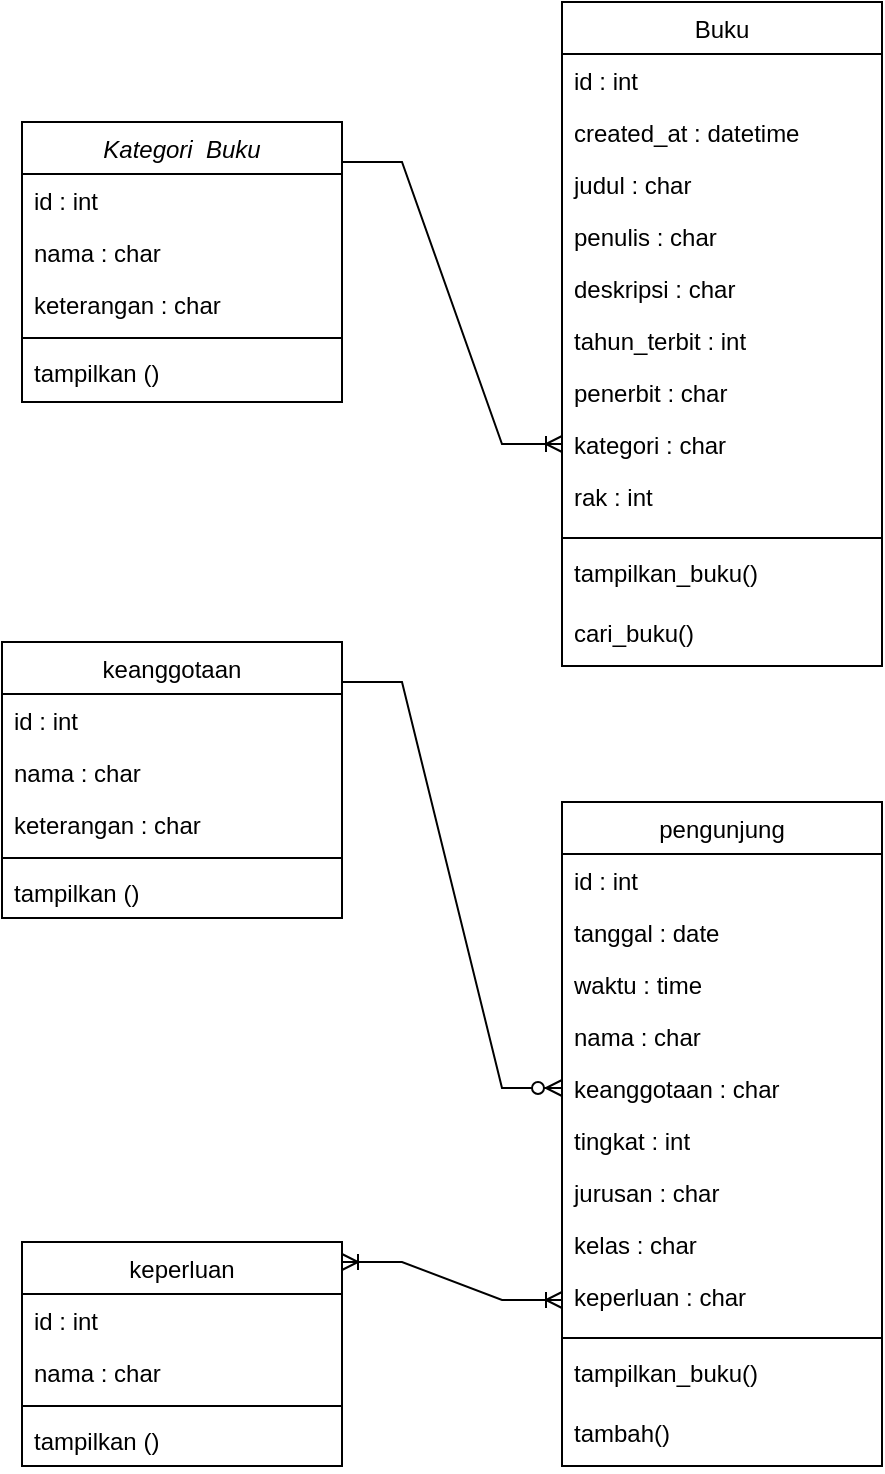 <mxfile version="23.1.1" type="github">
  <diagram id="C5RBs43oDa-KdzZeNtuy" name="Page-1">
    <mxGraphModel dx="1434" dy="772" grid="1" gridSize="10" guides="1" tooltips="1" connect="1" arrows="1" fold="1" page="1" pageScale="1" pageWidth="827" pageHeight="1169" math="0" shadow="0">
      <root>
        <mxCell id="WIyWlLk6GJQsqaUBKTNV-0" />
        <mxCell id="WIyWlLk6GJQsqaUBKTNV-1" parent="WIyWlLk6GJQsqaUBKTNV-0" />
        <mxCell id="oWflKn_Jc3KZTbdw1yR_-46" value="Kategori  Buku" style="swimlane;fontStyle=2;align=center;verticalAlign=top;childLayout=stackLayout;horizontal=1;startSize=26;horizontalStack=0;resizeParent=1;resizeLast=0;collapsible=1;marginBottom=0;rounded=0;shadow=0;strokeWidth=1;" vertex="1" parent="WIyWlLk6GJQsqaUBKTNV-1">
          <mxGeometry x="240" y="110" width="160" height="140" as="geometry">
            <mxRectangle x="230" y="140" width="160" height="26" as="alternateBounds" />
          </mxGeometry>
        </mxCell>
        <mxCell id="oWflKn_Jc3KZTbdw1yR_-47" value="id : int" style="text;align=left;verticalAlign=top;spacingLeft=4;spacingRight=4;overflow=hidden;rotatable=0;points=[[0,0.5],[1,0.5]];portConstraint=eastwest;" vertex="1" parent="oWflKn_Jc3KZTbdw1yR_-46">
          <mxGeometry y="26" width="160" height="26" as="geometry" />
        </mxCell>
        <mxCell id="oWflKn_Jc3KZTbdw1yR_-48" value="nama : char" style="text;align=left;verticalAlign=top;spacingLeft=4;spacingRight=4;overflow=hidden;rotatable=0;points=[[0,0.5],[1,0.5]];portConstraint=eastwest;rounded=0;shadow=0;html=0;" vertex="1" parent="oWflKn_Jc3KZTbdw1yR_-46">
          <mxGeometry y="52" width="160" height="26" as="geometry" />
        </mxCell>
        <mxCell id="oWflKn_Jc3KZTbdw1yR_-49" value="keterangan : char" style="text;align=left;verticalAlign=top;spacingLeft=4;spacingRight=4;overflow=hidden;rotatable=0;points=[[0,0.5],[1,0.5]];portConstraint=eastwest;rounded=0;shadow=0;html=0;" vertex="1" parent="oWflKn_Jc3KZTbdw1yR_-46">
          <mxGeometry y="78" width="160" height="26" as="geometry" />
        </mxCell>
        <mxCell id="oWflKn_Jc3KZTbdw1yR_-50" value="" style="line;html=1;strokeWidth=1;align=left;verticalAlign=middle;spacingTop=-1;spacingLeft=3;spacingRight=3;rotatable=0;labelPosition=right;points=[];portConstraint=eastwest;" vertex="1" parent="oWflKn_Jc3KZTbdw1yR_-46">
          <mxGeometry y="104" width="160" height="8" as="geometry" />
        </mxCell>
        <mxCell id="oWflKn_Jc3KZTbdw1yR_-51" value="tampilkan ()" style="text;align=left;verticalAlign=top;spacingLeft=4;spacingRight=4;overflow=hidden;rotatable=0;points=[[0,0.5],[1,0.5]];portConstraint=eastwest;" vertex="1" parent="oWflKn_Jc3KZTbdw1yR_-46">
          <mxGeometry y="112" width="160" height="26" as="geometry" />
        </mxCell>
        <mxCell id="oWflKn_Jc3KZTbdw1yR_-52" value="keanggotaan" style="swimlane;fontStyle=0;align=center;verticalAlign=top;childLayout=stackLayout;horizontal=1;startSize=26;horizontalStack=0;resizeParent=1;resizeLast=0;collapsible=1;marginBottom=0;rounded=0;shadow=0;strokeWidth=1;" vertex="1" parent="WIyWlLk6GJQsqaUBKTNV-1">
          <mxGeometry x="230" y="370" width="170" height="138" as="geometry">
            <mxRectangle x="130" y="380" width="160" height="26" as="alternateBounds" />
          </mxGeometry>
        </mxCell>
        <mxCell id="oWflKn_Jc3KZTbdw1yR_-53" value="id : int" style="text;align=left;verticalAlign=top;spacingLeft=4;spacingRight=4;overflow=hidden;rotatable=0;points=[[0,0.5],[1,0.5]];portConstraint=eastwest;" vertex="1" parent="oWflKn_Jc3KZTbdw1yR_-52">
          <mxGeometry y="26" width="170" height="26" as="geometry" />
        </mxCell>
        <mxCell id="oWflKn_Jc3KZTbdw1yR_-54" value="nama : char" style="text;align=left;verticalAlign=top;spacingLeft=4;spacingRight=4;overflow=hidden;rotatable=0;points=[[0,0.5],[1,0.5]];portConstraint=eastwest;rounded=0;shadow=0;html=0;" vertex="1" parent="oWflKn_Jc3KZTbdw1yR_-52">
          <mxGeometry y="52" width="170" height="26" as="geometry" />
        </mxCell>
        <mxCell id="oWflKn_Jc3KZTbdw1yR_-55" value="keterangan : char" style="text;align=left;verticalAlign=top;spacingLeft=4;spacingRight=4;overflow=hidden;rotatable=0;points=[[0,0.5],[1,0.5]];portConstraint=eastwest;rounded=0;shadow=0;html=0;" vertex="1" parent="oWflKn_Jc3KZTbdw1yR_-52">
          <mxGeometry y="78" width="170" height="26" as="geometry" />
        </mxCell>
        <mxCell id="oWflKn_Jc3KZTbdw1yR_-56" value="" style="line;html=1;strokeWidth=1;align=left;verticalAlign=middle;spacingTop=-1;spacingLeft=3;spacingRight=3;rotatable=0;labelPosition=right;points=[];portConstraint=eastwest;" vertex="1" parent="oWflKn_Jc3KZTbdw1yR_-52">
          <mxGeometry y="104" width="170" height="8" as="geometry" />
        </mxCell>
        <mxCell id="oWflKn_Jc3KZTbdw1yR_-57" value="tampilkan ()" style="text;align=left;verticalAlign=top;spacingLeft=4;spacingRight=4;overflow=hidden;rotatable=0;points=[[0,0.5],[1,0.5]];portConstraint=eastwest;" vertex="1" parent="oWflKn_Jc3KZTbdw1yR_-52">
          <mxGeometry y="112" width="170" height="26" as="geometry" />
        </mxCell>
        <mxCell id="oWflKn_Jc3KZTbdw1yR_-58" value="Buku" style="swimlane;fontStyle=0;align=center;verticalAlign=top;childLayout=stackLayout;horizontal=1;startSize=26;horizontalStack=0;resizeParent=1;resizeLast=0;collapsible=1;marginBottom=0;rounded=0;shadow=0;strokeWidth=1;" vertex="1" parent="WIyWlLk6GJQsqaUBKTNV-1">
          <mxGeometry x="510" y="50" width="160" height="332" as="geometry">
            <mxRectangle x="550" y="140" width="160" height="26" as="alternateBounds" />
          </mxGeometry>
        </mxCell>
        <mxCell id="oWflKn_Jc3KZTbdw1yR_-59" value="id : int" style="text;align=left;verticalAlign=top;spacingLeft=4;spacingRight=4;overflow=hidden;rotatable=0;points=[[0,0.5],[1,0.5]];portConstraint=eastwest;" vertex="1" parent="oWflKn_Jc3KZTbdw1yR_-58">
          <mxGeometry y="26" width="160" height="26" as="geometry" />
        </mxCell>
        <mxCell id="oWflKn_Jc3KZTbdw1yR_-60" value="created_at : datetime" style="text;align=left;verticalAlign=top;spacingLeft=4;spacingRight=4;overflow=hidden;rotatable=0;points=[[0,0.5],[1,0.5]];portConstraint=eastwest;rounded=0;shadow=0;html=0;" vertex="1" parent="oWflKn_Jc3KZTbdw1yR_-58">
          <mxGeometry y="52" width="160" height="26" as="geometry" />
        </mxCell>
        <mxCell id="oWflKn_Jc3KZTbdw1yR_-61" value="judul : char" style="text;align=left;verticalAlign=top;spacingLeft=4;spacingRight=4;overflow=hidden;rotatable=0;points=[[0,0.5],[1,0.5]];portConstraint=eastwest;rounded=0;shadow=0;html=0;" vertex="1" parent="oWflKn_Jc3KZTbdw1yR_-58">
          <mxGeometry y="78" width="160" height="26" as="geometry" />
        </mxCell>
        <mxCell id="oWflKn_Jc3KZTbdw1yR_-62" value="penulis : char" style="text;align=left;verticalAlign=top;spacingLeft=4;spacingRight=4;overflow=hidden;rotatable=0;points=[[0,0.5],[1,0.5]];portConstraint=eastwest;rounded=0;shadow=0;html=0;" vertex="1" parent="oWflKn_Jc3KZTbdw1yR_-58">
          <mxGeometry y="104" width="160" height="26" as="geometry" />
        </mxCell>
        <mxCell id="oWflKn_Jc3KZTbdw1yR_-63" value="deskripsi : char" style="text;align=left;verticalAlign=top;spacingLeft=4;spacingRight=4;overflow=hidden;rotatable=0;points=[[0,0.5],[1,0.5]];portConstraint=eastwest;rounded=0;shadow=0;html=0;" vertex="1" parent="oWflKn_Jc3KZTbdw1yR_-58">
          <mxGeometry y="130" width="160" height="26" as="geometry" />
        </mxCell>
        <mxCell id="oWflKn_Jc3KZTbdw1yR_-64" value="tahun_terbit : int" style="text;align=left;verticalAlign=top;spacingLeft=4;spacingRight=4;overflow=hidden;rotatable=0;points=[[0,0.5],[1,0.5]];portConstraint=eastwest;" vertex="1" parent="oWflKn_Jc3KZTbdw1yR_-58">
          <mxGeometry y="156" width="160" height="26" as="geometry" />
        </mxCell>
        <mxCell id="oWflKn_Jc3KZTbdw1yR_-65" value="penerbit : char" style="text;align=left;verticalAlign=top;spacingLeft=4;spacingRight=4;overflow=hidden;rotatable=0;points=[[0,0.5],[1,0.5]];portConstraint=eastwest;" vertex="1" parent="oWflKn_Jc3KZTbdw1yR_-58">
          <mxGeometry y="182" width="160" height="26" as="geometry" />
        </mxCell>
        <mxCell id="oWflKn_Jc3KZTbdw1yR_-66" value="kategori : char" style="text;align=left;verticalAlign=top;spacingLeft=4;spacingRight=4;overflow=hidden;rotatable=0;points=[[0,0.5],[1,0.5]];portConstraint=eastwest;" vertex="1" parent="oWflKn_Jc3KZTbdw1yR_-58">
          <mxGeometry y="208" width="160" height="26" as="geometry" />
        </mxCell>
        <mxCell id="oWflKn_Jc3KZTbdw1yR_-67" value="rak : int" style="text;align=left;verticalAlign=top;spacingLeft=4;spacingRight=4;overflow=hidden;rotatable=0;points=[[0,0.5],[1,0.5]];portConstraint=eastwest;" vertex="1" parent="oWflKn_Jc3KZTbdw1yR_-58">
          <mxGeometry y="234" width="160" height="30" as="geometry" />
        </mxCell>
        <mxCell id="oWflKn_Jc3KZTbdw1yR_-68" value="" style="line;html=1;strokeWidth=1;align=left;verticalAlign=middle;spacingTop=-1;spacingLeft=3;spacingRight=3;rotatable=0;labelPosition=right;points=[];portConstraint=eastwest;" vertex="1" parent="oWflKn_Jc3KZTbdw1yR_-58">
          <mxGeometry y="264" width="160" height="8" as="geometry" />
        </mxCell>
        <mxCell id="oWflKn_Jc3KZTbdw1yR_-69" value="tampilkan_buku()" style="text;align=left;verticalAlign=top;spacingLeft=4;spacingRight=4;overflow=hidden;rotatable=0;points=[[0,0.5],[1,0.5]];portConstraint=eastwest;" vertex="1" parent="oWflKn_Jc3KZTbdw1yR_-58">
          <mxGeometry y="272" width="160" height="30" as="geometry" />
        </mxCell>
        <mxCell id="oWflKn_Jc3KZTbdw1yR_-70" value="cari_buku()" style="text;align=left;verticalAlign=top;spacingLeft=4;spacingRight=4;overflow=hidden;rotatable=0;points=[[0,0.5],[1,0.5]];portConstraint=eastwest;" vertex="1" parent="oWflKn_Jc3KZTbdw1yR_-58">
          <mxGeometry y="302" width="160" height="30" as="geometry" />
        </mxCell>
        <mxCell id="oWflKn_Jc3KZTbdw1yR_-71" value="keperluan" style="swimlane;fontStyle=0;align=center;verticalAlign=top;childLayout=stackLayout;horizontal=1;startSize=26;horizontalStack=0;resizeParent=1;resizeLast=0;collapsible=1;marginBottom=0;rounded=0;shadow=0;strokeWidth=1;" vertex="1" parent="WIyWlLk6GJQsqaUBKTNV-1">
          <mxGeometry x="240" y="670" width="160" height="112" as="geometry">
            <mxRectangle x="130" y="380" width="160" height="26" as="alternateBounds" />
          </mxGeometry>
        </mxCell>
        <mxCell id="oWflKn_Jc3KZTbdw1yR_-72" value="id : int" style="text;align=left;verticalAlign=top;spacingLeft=4;spacingRight=4;overflow=hidden;rotatable=0;points=[[0,0.5],[1,0.5]];portConstraint=eastwest;" vertex="1" parent="oWflKn_Jc3KZTbdw1yR_-71">
          <mxGeometry y="26" width="160" height="26" as="geometry" />
        </mxCell>
        <mxCell id="oWflKn_Jc3KZTbdw1yR_-73" value="nama : char" style="text;align=left;verticalAlign=top;spacingLeft=4;spacingRight=4;overflow=hidden;rotatable=0;points=[[0,0.5],[1,0.5]];portConstraint=eastwest;rounded=0;shadow=0;html=0;" vertex="1" parent="oWflKn_Jc3KZTbdw1yR_-71">
          <mxGeometry y="52" width="160" height="26" as="geometry" />
        </mxCell>
        <mxCell id="oWflKn_Jc3KZTbdw1yR_-74" value="" style="line;html=1;strokeWidth=1;align=left;verticalAlign=middle;spacingTop=-1;spacingLeft=3;spacingRight=3;rotatable=0;labelPosition=right;points=[];portConstraint=eastwest;" vertex="1" parent="oWflKn_Jc3KZTbdw1yR_-71">
          <mxGeometry y="78" width="160" height="8" as="geometry" />
        </mxCell>
        <mxCell id="oWflKn_Jc3KZTbdw1yR_-75" value="tampilkan ()" style="text;align=left;verticalAlign=top;spacingLeft=4;spacingRight=4;overflow=hidden;rotatable=0;points=[[0,0.5],[1,0.5]];portConstraint=eastwest;" vertex="1" parent="oWflKn_Jc3KZTbdw1yR_-71">
          <mxGeometry y="86" width="160" height="26" as="geometry" />
        </mxCell>
        <mxCell id="oWflKn_Jc3KZTbdw1yR_-76" value="pengunjung" style="swimlane;fontStyle=0;align=center;verticalAlign=top;childLayout=stackLayout;horizontal=1;startSize=26;horizontalStack=0;resizeParent=1;resizeLast=0;collapsible=1;marginBottom=0;rounded=0;shadow=0;strokeWidth=1;" vertex="1" parent="WIyWlLk6GJQsqaUBKTNV-1">
          <mxGeometry x="510" y="450" width="160" height="332" as="geometry">
            <mxRectangle x="550" y="140" width="160" height="26" as="alternateBounds" />
          </mxGeometry>
        </mxCell>
        <mxCell id="oWflKn_Jc3KZTbdw1yR_-77" value="id : int" style="text;align=left;verticalAlign=top;spacingLeft=4;spacingRight=4;overflow=hidden;rotatable=0;points=[[0,0.5],[1,0.5]];portConstraint=eastwest;" vertex="1" parent="oWflKn_Jc3KZTbdw1yR_-76">
          <mxGeometry y="26" width="160" height="26" as="geometry" />
        </mxCell>
        <mxCell id="oWflKn_Jc3KZTbdw1yR_-78" value="tanggal : date" style="text;align=left;verticalAlign=top;spacingLeft=4;spacingRight=4;overflow=hidden;rotatable=0;points=[[0,0.5],[1,0.5]];portConstraint=eastwest;rounded=0;shadow=0;html=0;" vertex="1" parent="oWflKn_Jc3KZTbdw1yR_-76">
          <mxGeometry y="52" width="160" height="26" as="geometry" />
        </mxCell>
        <mxCell id="oWflKn_Jc3KZTbdw1yR_-79" value="waktu : time" style="text;align=left;verticalAlign=top;spacingLeft=4;spacingRight=4;overflow=hidden;rotatable=0;points=[[0,0.5],[1,0.5]];portConstraint=eastwest;rounded=0;shadow=0;html=0;" vertex="1" parent="oWflKn_Jc3KZTbdw1yR_-76">
          <mxGeometry y="78" width="160" height="26" as="geometry" />
        </mxCell>
        <mxCell id="oWflKn_Jc3KZTbdw1yR_-80" value="nama : char" style="text;align=left;verticalAlign=top;spacingLeft=4;spacingRight=4;overflow=hidden;rotatable=0;points=[[0,0.5],[1,0.5]];portConstraint=eastwest;rounded=0;shadow=0;html=0;" vertex="1" parent="oWflKn_Jc3KZTbdw1yR_-76">
          <mxGeometry y="104" width="160" height="26" as="geometry" />
        </mxCell>
        <mxCell id="oWflKn_Jc3KZTbdw1yR_-81" value="keanggotaan : char" style="text;align=left;verticalAlign=top;spacingLeft=4;spacingRight=4;overflow=hidden;rotatable=0;points=[[0,0.5],[1,0.5]];portConstraint=eastwest;rounded=0;shadow=0;html=0;" vertex="1" parent="oWflKn_Jc3KZTbdw1yR_-76">
          <mxGeometry y="130" width="160" height="26" as="geometry" />
        </mxCell>
        <mxCell id="oWflKn_Jc3KZTbdw1yR_-82" value="tingkat : int" style="text;align=left;verticalAlign=top;spacingLeft=4;spacingRight=4;overflow=hidden;rotatable=0;points=[[0,0.5],[1,0.5]];portConstraint=eastwest;" vertex="1" parent="oWflKn_Jc3KZTbdw1yR_-76">
          <mxGeometry y="156" width="160" height="26" as="geometry" />
        </mxCell>
        <mxCell id="oWflKn_Jc3KZTbdw1yR_-83" value="jurusan : char" style="text;align=left;verticalAlign=top;spacingLeft=4;spacingRight=4;overflow=hidden;rotatable=0;points=[[0,0.5],[1,0.5]];portConstraint=eastwest;" vertex="1" parent="oWflKn_Jc3KZTbdw1yR_-76">
          <mxGeometry y="182" width="160" height="26" as="geometry" />
        </mxCell>
        <mxCell id="oWflKn_Jc3KZTbdw1yR_-84" value="kelas : char" style="text;align=left;verticalAlign=top;spacingLeft=4;spacingRight=4;overflow=hidden;rotatable=0;points=[[0,0.5],[1,0.5]];portConstraint=eastwest;" vertex="1" parent="oWflKn_Jc3KZTbdw1yR_-76">
          <mxGeometry y="208" width="160" height="26" as="geometry" />
        </mxCell>
        <mxCell id="oWflKn_Jc3KZTbdw1yR_-85" value="keperluan : char" style="text;align=left;verticalAlign=top;spacingLeft=4;spacingRight=4;overflow=hidden;rotatable=0;points=[[0,0.5],[1,0.5]];portConstraint=eastwest;" vertex="1" parent="oWflKn_Jc3KZTbdw1yR_-76">
          <mxGeometry y="234" width="160" height="30" as="geometry" />
        </mxCell>
        <mxCell id="oWflKn_Jc3KZTbdw1yR_-86" value="" style="line;html=1;strokeWidth=1;align=left;verticalAlign=middle;spacingTop=-1;spacingLeft=3;spacingRight=3;rotatable=0;labelPosition=right;points=[];portConstraint=eastwest;" vertex="1" parent="oWflKn_Jc3KZTbdw1yR_-76">
          <mxGeometry y="264" width="160" height="8" as="geometry" />
        </mxCell>
        <mxCell id="oWflKn_Jc3KZTbdw1yR_-87" value="tampilkan_buku()" style="text;align=left;verticalAlign=top;spacingLeft=4;spacingRight=4;overflow=hidden;rotatable=0;points=[[0,0.5],[1,0.5]];portConstraint=eastwest;" vertex="1" parent="oWflKn_Jc3KZTbdw1yR_-76">
          <mxGeometry y="272" width="160" height="30" as="geometry" />
        </mxCell>
        <mxCell id="oWflKn_Jc3KZTbdw1yR_-88" value="tambah()" style="text;align=left;verticalAlign=top;spacingLeft=4;spacingRight=4;overflow=hidden;rotatable=0;points=[[0,0.5],[1,0.5]];portConstraint=eastwest;" vertex="1" parent="oWflKn_Jc3KZTbdw1yR_-76">
          <mxGeometry y="302" width="160" height="30" as="geometry" />
        </mxCell>
        <mxCell id="oWflKn_Jc3KZTbdw1yR_-93" value="" style="edgeStyle=entityRelationEdgeStyle;fontSize=12;html=1;endArrow=ERzeroToMany;endFill=1;rounded=0;entryX=0;entryY=0.5;entryDx=0;entryDy=0;" edge="1" parent="WIyWlLk6GJQsqaUBKTNV-1" target="oWflKn_Jc3KZTbdw1yR_-81">
          <mxGeometry width="100" height="100" relative="1" as="geometry">
            <mxPoint x="400" y="390" as="sourcePoint" />
            <mxPoint x="500" y="290" as="targetPoint" />
          </mxGeometry>
        </mxCell>
        <mxCell id="oWflKn_Jc3KZTbdw1yR_-94" value="" style="edgeStyle=entityRelationEdgeStyle;fontSize=12;html=1;endArrow=ERoneToMany;rounded=0;entryX=0;entryY=0.5;entryDx=0;entryDy=0;" edge="1" parent="WIyWlLk6GJQsqaUBKTNV-1" target="oWflKn_Jc3KZTbdw1yR_-66">
          <mxGeometry width="100" height="100" relative="1" as="geometry">
            <mxPoint x="400" y="130" as="sourcePoint" />
            <mxPoint x="500" y="30" as="targetPoint" />
          </mxGeometry>
        </mxCell>
        <mxCell id="oWflKn_Jc3KZTbdw1yR_-95" value="" style="edgeStyle=entityRelationEdgeStyle;fontSize=12;html=1;endArrow=ERoneToMany;startArrow=ERoneToMany;rounded=0;entryX=0;entryY=0.5;entryDx=0;entryDy=0;" edge="1" parent="WIyWlLk6GJQsqaUBKTNV-1" target="oWflKn_Jc3KZTbdw1yR_-85">
          <mxGeometry width="100" height="100" relative="1" as="geometry">
            <mxPoint x="400" y="680" as="sourcePoint" />
            <mxPoint x="500" y="580" as="targetPoint" />
          </mxGeometry>
        </mxCell>
      </root>
    </mxGraphModel>
  </diagram>
</mxfile>

